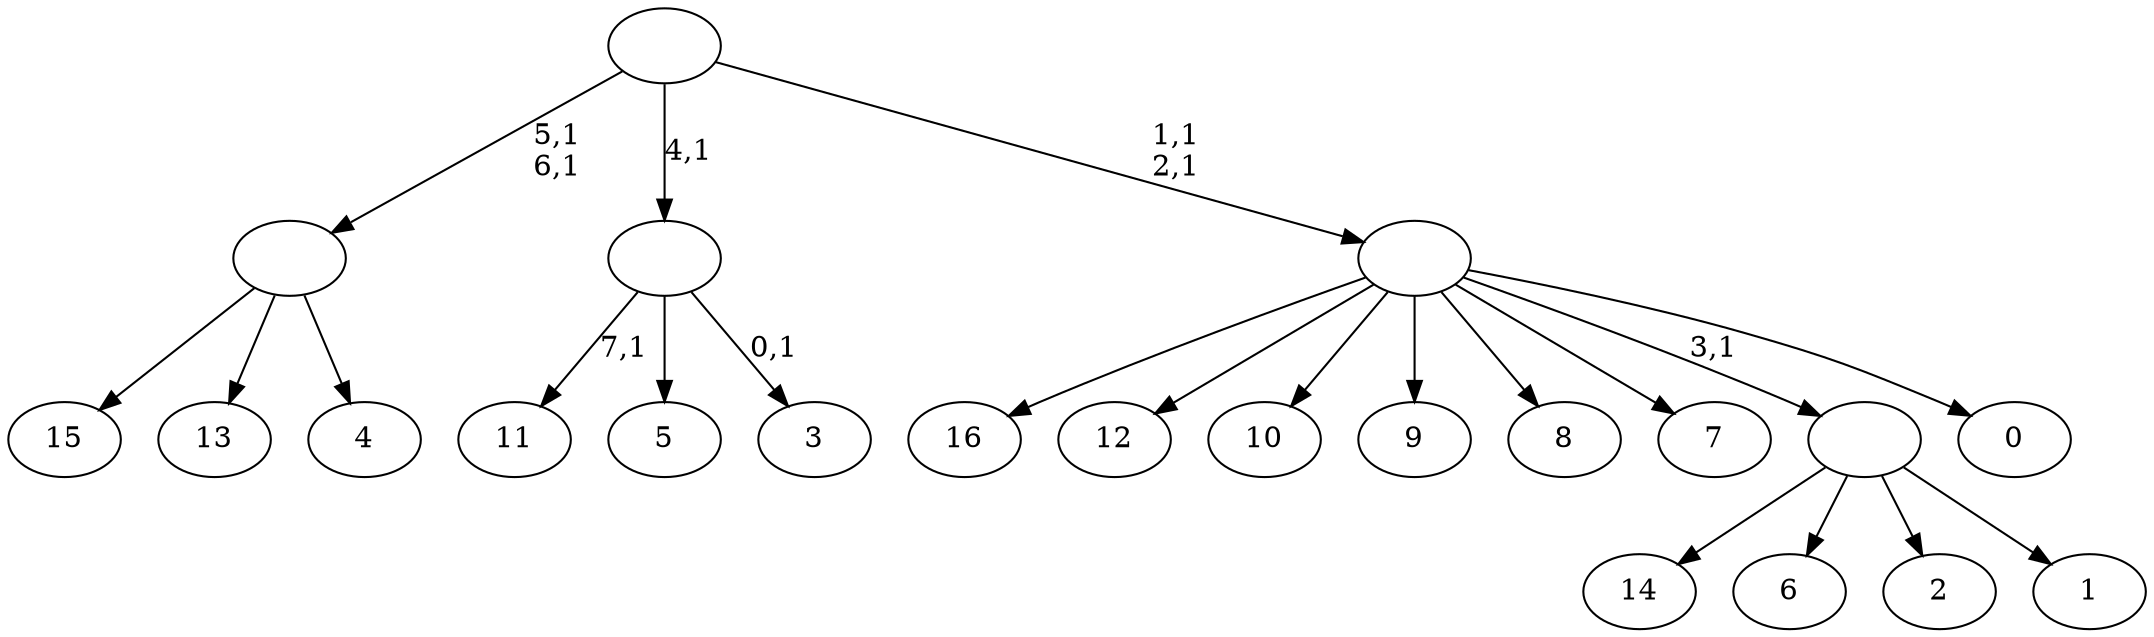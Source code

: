digraph T {
	25 [label="16"]
	24 [label="15"]
	23 [label="14"]
	22 [label="13"]
	21 [label="12"]
	20 [label="11"]
	18 [label="10"]
	17 [label="9"]
	16 [label="8"]
	15 [label="7"]
	14 [label="6"]
	13 [label="5"]
	12 [label="4"]
	11 [label=""]
	9 [label="3"]
	7 [label=""]
	6 [label="2"]
	5 [label="1"]
	4 [label=""]
	3 [label="0"]
	2 [label=""]
	0 [label=""]
	11 -> 24 [label=""]
	11 -> 22 [label=""]
	11 -> 12 [label=""]
	7 -> 9 [label="0,1"]
	7 -> 20 [label="7,1"]
	7 -> 13 [label=""]
	4 -> 23 [label=""]
	4 -> 14 [label=""]
	4 -> 6 [label=""]
	4 -> 5 [label=""]
	2 -> 25 [label=""]
	2 -> 21 [label=""]
	2 -> 18 [label=""]
	2 -> 17 [label=""]
	2 -> 16 [label=""]
	2 -> 15 [label=""]
	2 -> 4 [label="3,1"]
	2 -> 3 [label=""]
	0 -> 2 [label="1,1\n2,1"]
	0 -> 11 [label="5,1\n6,1"]
	0 -> 7 [label="4,1"]
}

